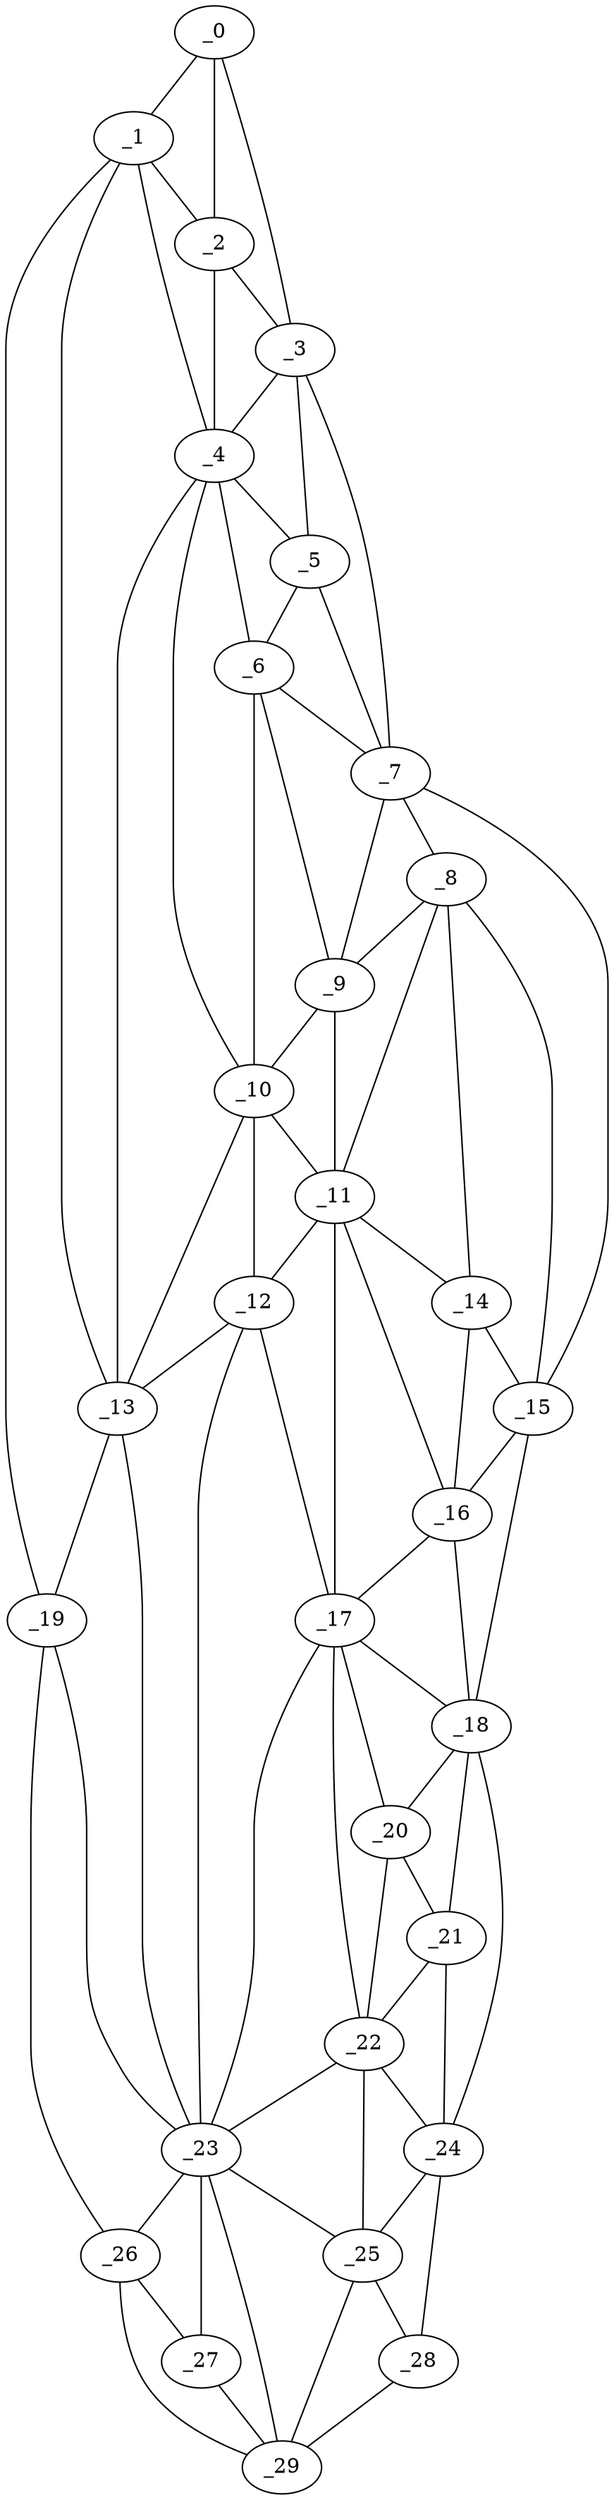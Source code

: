 graph "obj3__335.gxl" {
	_0	 [x=6,
		y=78];
	_1	 [x=15,
		y=81];
	_0 -- _1	 [valence=1];
	_2	 [x=18,
		y=71];
	_0 -- _2	 [valence=2];
	_3	 [x=19,
		y=63];
	_0 -- _3	 [valence=1];
	_1 -- _2	 [valence=1];
	_4	 [x=27,
		y=71];
	_1 -- _4	 [valence=2];
	_13	 [x=69,
		y=78];
	_1 -- _13	 [valence=1];
	_19	 [x=89,
		y=91];
	_1 -- _19	 [valence=1];
	_2 -- _3	 [valence=2];
	_2 -- _4	 [valence=1];
	_3 -- _4	 [valence=2];
	_5	 [x=32,
		y=59];
	_3 -- _5	 [valence=1];
	_7	 [x=45,
		y=43];
	_3 -- _7	 [valence=1];
	_4 -- _5	 [valence=1];
	_6	 [x=35,
		y=57];
	_4 -- _6	 [valence=2];
	_10	 [x=57,
		y=61];
	_4 -- _10	 [valence=1];
	_4 -- _13	 [valence=2];
	_5 -- _6	 [valence=2];
	_5 -- _7	 [valence=2];
	_6 -- _7	 [valence=1];
	_9	 [x=57,
		y=56];
	_6 -- _9	 [valence=2];
	_6 -- _10	 [valence=2];
	_8	 [x=54,
		y=40];
	_7 -- _8	 [valence=2];
	_7 -- _9	 [valence=2];
	_15	 [x=75,
		y=32];
	_7 -- _15	 [valence=1];
	_8 -- _9	 [valence=1];
	_11	 [x=65,
		y=54];
	_8 -- _11	 [valence=2];
	_14	 [x=72,
		y=35];
	_8 -- _14	 [valence=2];
	_8 -- _15	 [valence=2];
	_9 -- _10	 [valence=2];
	_9 -- _11	 [valence=2];
	_10 -- _11	 [valence=1];
	_12	 [x=67,
		y=69];
	_10 -- _12	 [valence=2];
	_10 -- _13	 [valence=2];
	_11 -- _12	 [valence=2];
	_11 -- _14	 [valence=2];
	_16	 [x=77,
		y=46];
	_11 -- _16	 [valence=2];
	_17	 [x=81,
		y=47];
	_11 -- _17	 [valence=2];
	_12 -- _13	 [valence=2];
	_12 -- _17	 [valence=2];
	_23	 [x=109,
		y=69];
	_12 -- _23	 [valence=1];
	_13 -- _19	 [valence=2];
	_13 -- _23	 [valence=1];
	_14 -- _15	 [valence=2];
	_14 -- _16	 [valence=2];
	_15 -- _16	 [valence=2];
	_18	 [x=84,
		y=32];
	_15 -- _18	 [valence=1];
	_16 -- _17	 [valence=2];
	_16 -- _18	 [valence=1];
	_17 -- _18	 [valence=2];
	_20	 [x=91,
		y=42];
	_17 -- _20	 [valence=1];
	_22	 [x=105,
		y=48];
	_17 -- _22	 [valence=2];
	_17 -- _23	 [valence=2];
	_18 -- _20	 [valence=2];
	_21	 [x=102,
		y=44];
	_18 -- _21	 [valence=2];
	_24	 [x=117,
		y=50];
	_18 -- _24	 [valence=1];
	_19 -- _23	 [valence=1];
	_26	 [x=119,
		y=82];
	_19 -- _26	 [valence=1];
	_20 -- _21	 [valence=1];
	_20 -- _22	 [valence=2];
	_21 -- _22	 [valence=1];
	_21 -- _24	 [valence=2];
	_22 -- _23	 [valence=2];
	_22 -- _24	 [valence=1];
	_25	 [x=119,
		y=54];
	_22 -- _25	 [valence=2];
	_23 -- _25	 [valence=1];
	_23 -- _26	 [valence=2];
	_27	 [x=121,
		y=74];
	_23 -- _27	 [valence=1];
	_29	 [x=126,
		y=69];
	_23 -- _29	 [valence=2];
	_24 -- _25	 [valence=2];
	_28	 [x=126,
		y=57];
	_24 -- _28	 [valence=1];
	_25 -- _28	 [valence=2];
	_25 -- _29	 [valence=2];
	_26 -- _27	 [valence=2];
	_26 -- _29	 [valence=1];
	_27 -- _29	 [valence=2];
	_28 -- _29	 [valence=1];
}
